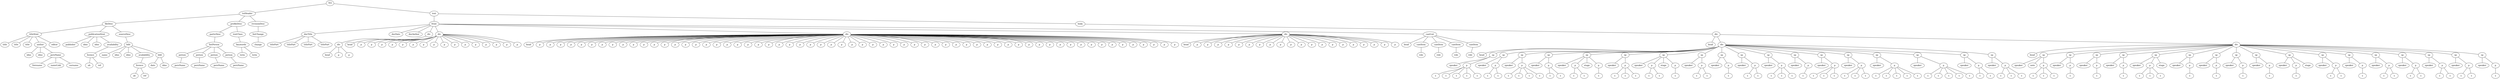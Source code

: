 graph Tree {
	"t0" [label = "TEI"];
	"t1" [label = "teiHeader"];
	"t2" [label = "fileDesc"];
	"t3" [label = "titleStmt"];
	"t4" [label = "title"];
	"t5" [label = "title"];
	"t6" [label = "title"];
	"t7" [label = "author"];
	"t8" [label = "idno"];
	"t9" [label = "idno"];
	"t10" [label = "persName"];
	"t11" [label = "forename"];
	"t12" [label = "nameLink"];
	"t13" [label = "surname"];
	"t14" [label = "editor"];
	"t15" [label = "publicationStmt"];
	"t16" [label = "publisher"];
	"t17" [label = "idno"];
	"t18" [label = "idno"];
	"t19" [label = "availability"];
	"t20" [label = "licence"];
	"t21" [label = "ab"];
	"t22" [label = "ref"];
	"t23" [label = "sourceDesc"];
	"t24" [label = "bibl"];
	"t25" [label = "name"];
	"t26" [label = "idno"];
	"t27" [label = "idno"];
	"t28" [label = "availability"];
	"t29" [label = "licence"];
	"t30" [label = "ab"];
	"t31" [label = "ref"];
	"t32" [label = "bibl"];
	"t33" [label = "date"];
	"t34" [label = "idno"];
	"t35" [label = "profileDesc"];
	"t36" [label = "particDesc"];
	"t37" [label = "listPerson"];
	"t38" [label = "person"];
	"t39" [label = "persName"];
	"t40" [label = "person"];
	"t41" [label = "persName"];
	"t42" [label = "person"];
	"t43" [label = "persName"];
	"t44" [label = "person"];
	"t45" [label = "persName"];
	"t46" [label = "textClass"];
	"t47" [label = "keywords"];
	"t48" [label = "term"];
	"t49" [label = "term"];
	"t50" [label = "revisionDesc"];
	"t51" [label = "listChange"];
	"t52" [label = "change"];
	"t53" [label = "text"];
	"t54" [label = "front"];
	"t55" [label = "docTitle"];
	"t56" [label = "titlePart"];
	"t57" [label = "titlePart"];
	"t58" [label = "titlePart"];
	"t59" [label = "titlePart"];
	"t60" [label = "docDate"];
	"t61" [label = "docAuthor"];
	"t62" [label = "div"];
	"t63" [label = "div"];
	"t64" [label = "head"];
	"t65" [label = "p"];
	"t66" [label = "p"];
	"t67" [label = "div"];
	"t68" [label = "head"];
	"t69" [label = "p"];
	"t70" [label = "p"];
	"t71" [label = "p"];
	"t72" [label = "p"];
	"t73" [label = "p"];
	"t74" [label = "p"];
	"t75" [label = "p"];
	"t76" [label = "p"];
	"t77" [label = "p"];
	"t78" [label = "p"];
	"t79" [label = "p"];
	"t80" [label = "p"];
	"t81" [label = "p"];
	"t82" [label = "p"];
	"t83" [label = "p"];
	"t84" [label = "p"];
	"t85" [label = "div"];
	"t86" [label = "head"];
	"t87" [label = "p"];
	"t88" [label = "p"];
	"t89" [label = "p"];
	"t90" [label = "p"];
	"t91" [label = "p"];
	"t92" [label = "p"];
	"t93" [label = "p"];
	"t94" [label = "p"];
	"t95" [label = "p"];
	"t96" [label = "p"];
	"t97" [label = "p"];
	"t98" [label = "p"];
	"t99" [label = "p"];
	"t100" [label = "p"];
	"t101" [label = "p"];
	"t102" [label = "p"];
	"t103" [label = "p"];
	"t104" [label = "p"];
	"t105" [label = "p"];
	"t106" [label = "p"];
	"t107" [label = "p"];
	"t108" [label = "p"];
	"t109" [label = "p"];
	"t110" [label = "p"];
	"t111" [label = "p"];
	"t112" [label = "p"];
	"t113" [label = "p"];
	"t114" [label = "p"];
	"t115" [label = "p"];
	"t116" [label = "p"];
	"t117" [label = "p"];
	"t118" [label = "p"];
	"t119" [label = "p"];
	"t120" [label = "p"];
	"t121" [label = "p"];
	"t122" [label = "p"];
	"t123" [label = "p"];
	"t124" [label = "p"];
	"t125" [label = "p"];
	"t126" [label = "p"];
	"t127" [label = "p"];
	"t128" [label = "p"];
	"t129" [label = "p"];
	"t130" [label = "p"];
	"t131" [label = "p"];
	"t132" [label = "p"];
	"t133" [label = "p"];
	"t134" [label = "p"];
	"t135" [label = "p"];
	"t136" [label = "p"];
	"t137" [label = "p"];
	"t138" [label = "p"];
	"t139" [label = "p"];
	"t140" [label = "p"];
	"t141" [label = "p"];
	"t142" [label = "p"];
	"t143" [label = "p"];
	"t144" [label = "p"];
	"t145" [label = "p"];
	"t146" [label = "p"];
	"t147" [label = "p"];
	"t148" [label = "p"];
	"t149" [label = "div"];
	"t150" [label = "head"];
	"t151" [label = "p"];
	"t152" [label = "p"];
	"t153" [label = "p"];
	"t154" [label = "p"];
	"t155" [label = "p"];
	"t156" [label = "p"];
	"t157" [label = "p"];
	"t158" [label = "p"];
	"t159" [label = "p"];
	"t160" [label = "p"];
	"t161" [label = "p"];
	"t162" [label = "p"];
	"t163" [label = "p"];
	"t164" [label = "p"];
	"t165" [label = "p"];
	"t166" [label = "p"];
	"t167" [label = "p"];
	"t168" [label = "p"];
	"t169" [label = "p"];
	"t170" [label = "p"];
	"t171" [label = "castList"];
	"t172" [label = "head"];
	"t173" [label = "castItem"];
	"t174" [label = "role"];
	"t175" [label = "castItem"];
	"t176" [label = "role"];
	"t177" [label = "castItem"];
	"t178" [label = "role"];
	"t179" [label = "castItem"];
	"t180" [label = "role"];
	"t181" [label = "body"];
	"t182" [label = "div"];
	"t183" [label = "head"];
	"t184" [label = "div"];
	"t185" [label = "head"];
	"t186" [label = "sp"];
	"t187" [label = "speaker"];
	"t188" [label = "p"];
	"t189" [label = "s"];
	"t190" [label = "s"];
	"t191" [label = "s"];
	"t192" [label = "s"];
	"t193" [label = "s"];
	"t194" [label = "sp"];
	"t195" [label = "speaker"];
	"t196" [label = "p"];
	"t197" [label = "s"];
	"t198" [label = "s"];
	"t199" [label = "sp"];
	"t200" [label = "speaker"];
	"t201" [label = "p"];
	"t202" [label = "s"];
	"t203" [label = "s"];
	"t204" [label = "s"];
	"t205" [label = "s"];
	"t206" [label = "sp"];
	"t207" [label = "speaker"];
	"t208" [label = "p"];
	"t209" [label = "s"];
	"t210" [label = "s"];
	"t211" [label = "sp"];
	"t212" [label = "speaker"];
	"t213" [label = "p"];
	"t214" [label = "s"];
	"t215" [label = "s"];
	"t216" [label = "stage"];
	"t217" [label = "p"];
	"t218" [label = "s"];
	"t219" [label = "sp"];
	"t220" [label = "speaker"];
	"t221" [label = "p"];
	"t222" [label = "s"];
	"t223" [label = "s"];
	"t224" [label = "s"];
	"t225" [label = "sp"];
	"t226" [label = "speaker"];
	"t227" [label = "p"];
	"t228" [label = "s"];
	"t229" [label = "s"];
	"t230" [label = "stage"];
	"t231" [label = "p"];
	"t232" [label = "s"];
	"t233" [label = "sp"];
	"t234" [label = "speaker"];
	"t235" [label = "p"];
	"t236" [label = "s"];
	"t237" [label = "s"];
	"t238" [label = "sp"];
	"t239" [label = "speaker"];
	"t240" [label = "p"];
	"t241" [label = "s"];
	"t242" [label = "sp"];
	"t243" [label = "speaker"];
	"t244" [label = "p"];
	"t245" [label = "s"];
	"t246" [label = "s"];
	"t247" [label = "sp"];
	"t248" [label = "speaker"];
	"t249" [label = "p"];
	"t250" [label = "s"];
	"t251" [label = "s"];
	"t252" [label = "s"];
	"t253" [label = "sp"];
	"t254" [label = "speaker"];
	"t255" [label = "p"];
	"t256" [label = "s"];
	"t257" [label = "sp"];
	"t258" [label = "speaker"];
	"t259" [label = "p"];
	"t260" [label = "s"];
	"t261" [label = "s"];
	"t262" [label = "s"];
	"t263" [label = "sp"];
	"t264" [label = "speaker"];
	"t265" [label = "p"];
	"t266" [label = "s"];
	"t267" [label = "s"];
	"t268" [label = "s"];
	"t269" [label = "sp"];
	"t270" [label = "speaker"];
	"t271" [label = "p"];
	"t272" [label = "s"];
	"t273" [label = "s"];
	"t274" [label = "s"];
	"t275" [label = "s"];
	"t276" [label = "s"];
	"t277" [label = "sp"];
	"t278" [label = "speaker"];
	"t279" [label = "p"];
	"t280" [label = "s"];
	"t281" [label = "s"];
	"t282" [label = "s"];
	"t283" [label = "s"];
	"t284" [label = "s"];
	"t285" [label = "sp"];
	"t286" [label = "speaker"];
	"t287" [label = "p"];
	"t288" [label = "s"];
	"t289" [label = "s"];
	"t290" [label = "sp"];
	"t291" [label = "speaker"];
	"t292" [label = "p"];
	"t293" [label = "s"];
	"t294" [label = "s"];
	"t295" [label = "s"];
	"t296" [label = "div"];
	"t297" [label = "head"];
	"t298" [label = "sp"];
	"t299" [label = "speaker"];
	"t300" [label = "note"];
	"t301" [label = "p"];
	"t302" [label = "s"];
	"t303" [label = "s"];
	"t304" [label = "s"];
	"t305" [label = "sp"];
	"t306" [label = "speaker"];
	"t307" [label = "p"];
	"t308" [label = "s"];
	"t309" [label = "sp"];
	"t310" [label = "speaker"];
	"t311" [label = "p"];
	"t312" [label = "s"];
	"t313" [label = "sp"];
	"t314" [label = "speaker"];
	"t315" [label = "p"];
	"t316" [label = "s"];
	"t317" [label = "sp"];
	"t318" [label = "speaker"];
	"t319" [label = "p"];
	"t320" [label = "s"];
	"t321" [label = "s"];
	"t322" [label = "s"];
	"t323" [label = "stage"];
	"t324" [label = "sp"];
	"t325" [label = "speaker"];
	"t326" [label = "p"];
	"t327" [label = "s"];
	"t328" [label = "sp"];
	"t329" [label = "speaker"];
	"t330" [label = "p"];
	"t331" [label = "s"];
	"t332" [label = "sp"];
	"t333" [label = "speaker"];
	"t334" [label = "p"];
	"t335" [label = "s"];
	"t336" [label = "sp"];
	"t337" [label = "speaker"];
	"t338" [label = "p"];
	"t339" [label = "s"];
	"t340" [label = "sp"];
	"t341" [label = "speaker"];
	"t342" [label = "p"];
	"t343" [label = "s"];
	"t344" [label = "stage"];
	"t345" [label = "sp"];
	"t346" [label = "speaker"];
	"t347" [label = "p"];
	"t348" [label = "s"];
	"t349" [label = "s"];
	"t350" [label = "sp"];
	"t351" [label = "speaker"];
	"t352" [label = "p"];
	"t353" [label = "s"];
	"t354" [label = "sp"];
	"t355" [label = "speaker"];
	"t356" [label = "p"];
	"t357" [label = "s"];
	"t358" [label = "s"];
	"t359" [label = "sp"];
	"t360" [label = "speaker"];
	"t361" [label = "p"];
	"t362" [label = "s"];
	"t363" [label = "s"];
	"t364" [label = "sp"];
	"t365" [label = "speaker"];
	"t366" [label = "p"];
	"t367" [label = "s"];
	"t368" [label = "s"];
	"t369" [label = "sp"];
	"t370" [label = "speaker"];
	"t371" [label = "p"];
	"t372" [label = "s"];
	"t373" [label = "s"];
	"t374" [label = "sp"];
	"t375" [label = "speaker"];
	"t376" [label = "p"];
	"t377" [label = "s"];
	"t0" -- "t1";
	"t1" -- "t2";
	"t2" -- "t3";
	"t3" -- "t4";
	"t3" -- "t5";
	"t3" -- "t6";
	"t3" -- "t7";
	"t7" -- "t8";
	"t7" -- "t9";
	"t7" -- "t10";
	"t10" -- "t11";
	"t10" -- "t12";
	"t10" -- "t13";
	"t3" -- "t14";
	"t2" -- "t15";
	"t15" -- "t16";
	"t15" -- "t17";
	"t15" -- "t18";
	"t15" -- "t19";
	"t19" -- "t20";
	"t20" -- "t21";
	"t20" -- "t22";
	"t2" -- "t23";
	"t23" -- "t24";
	"t24" -- "t25";
	"t24" -- "t26";
	"t24" -- "t27";
	"t24" -- "t28";
	"t28" -- "t29";
	"t29" -- "t30";
	"t29" -- "t31";
	"t24" -- "t32";
	"t32" -- "t33";
	"t32" -- "t34";
	"t1" -- "t35";
	"t35" -- "t36";
	"t36" -- "t37";
	"t37" -- "t38";
	"t38" -- "t39";
	"t37" -- "t40";
	"t40" -- "t41";
	"t37" -- "t42";
	"t42" -- "t43";
	"t37" -- "t44";
	"t44" -- "t45";
	"t35" -- "t46";
	"t46" -- "t47";
	"t47" -- "t48";
	"t47" -- "t49";
	"t1" -- "t50";
	"t50" -- "t51";
	"t51" -- "t52";
	"t0" -- "t53";
	"t53" -- "t54";
	"t54" -- "t55";
	"t55" -- "t56";
	"t55" -- "t57";
	"t55" -- "t58";
	"t55" -- "t59";
	"t54" -- "t60";
	"t54" -- "t61";
	"t54" -- "t62";
	"t62" -- "t63";
	"t63" -- "t64";
	"t63" -- "t65";
	"t63" -- "t66";
	"t54" -- "t67";
	"t67" -- "t68";
	"t67" -- "t69";
	"t67" -- "t70";
	"t67" -- "t71";
	"t67" -- "t72";
	"t67" -- "t73";
	"t67" -- "t74";
	"t67" -- "t75";
	"t67" -- "t76";
	"t67" -- "t77";
	"t67" -- "t78";
	"t67" -- "t79";
	"t67" -- "t80";
	"t67" -- "t81";
	"t67" -- "t82";
	"t67" -- "t83";
	"t67" -- "t84";
	"t54" -- "t85";
	"t85" -- "t86";
	"t85" -- "t87";
	"t85" -- "t88";
	"t85" -- "t89";
	"t85" -- "t90";
	"t85" -- "t91";
	"t85" -- "t92";
	"t85" -- "t93";
	"t85" -- "t94";
	"t85" -- "t95";
	"t85" -- "t96";
	"t85" -- "t97";
	"t85" -- "t98";
	"t85" -- "t99";
	"t85" -- "t100";
	"t85" -- "t101";
	"t85" -- "t102";
	"t85" -- "t103";
	"t85" -- "t104";
	"t85" -- "t105";
	"t85" -- "t106";
	"t85" -- "t107";
	"t85" -- "t108";
	"t85" -- "t109";
	"t85" -- "t110";
	"t85" -- "t111";
	"t85" -- "t112";
	"t85" -- "t113";
	"t85" -- "t114";
	"t85" -- "t115";
	"t85" -- "t116";
	"t85" -- "t117";
	"t85" -- "t118";
	"t85" -- "t119";
	"t85" -- "t120";
	"t85" -- "t121";
	"t85" -- "t122";
	"t85" -- "t123";
	"t85" -- "t124";
	"t85" -- "t125";
	"t85" -- "t126";
	"t85" -- "t127";
	"t85" -- "t128";
	"t85" -- "t129";
	"t85" -- "t130";
	"t85" -- "t131";
	"t85" -- "t132";
	"t85" -- "t133";
	"t85" -- "t134";
	"t85" -- "t135";
	"t85" -- "t136";
	"t85" -- "t137";
	"t85" -- "t138";
	"t85" -- "t139";
	"t85" -- "t140";
	"t85" -- "t141";
	"t85" -- "t142";
	"t85" -- "t143";
	"t85" -- "t144";
	"t85" -- "t145";
	"t85" -- "t146";
	"t85" -- "t147";
	"t85" -- "t148";
	"t54" -- "t149";
	"t149" -- "t150";
	"t149" -- "t151";
	"t149" -- "t152";
	"t149" -- "t153";
	"t149" -- "t154";
	"t149" -- "t155";
	"t149" -- "t156";
	"t149" -- "t157";
	"t149" -- "t158";
	"t149" -- "t159";
	"t149" -- "t160";
	"t149" -- "t161";
	"t149" -- "t162";
	"t149" -- "t163";
	"t149" -- "t164";
	"t149" -- "t165";
	"t149" -- "t166";
	"t149" -- "t167";
	"t149" -- "t168";
	"t149" -- "t169";
	"t149" -- "t170";
	"t54" -- "t171";
	"t171" -- "t172";
	"t171" -- "t173";
	"t173" -- "t174";
	"t171" -- "t175";
	"t175" -- "t176";
	"t171" -- "t177";
	"t177" -- "t178";
	"t171" -- "t179";
	"t179" -- "t180";
	"t53" -- "t181";
	"t181" -- "t182";
	"t182" -- "t183";
	"t182" -- "t184";
	"t184" -- "t185";
	"t184" -- "t186";
	"t186" -- "t187";
	"t186" -- "t188";
	"t188" -- "t189";
	"t188" -- "t190";
	"t188" -- "t191";
	"t188" -- "t192";
	"t188" -- "t193";
	"t184" -- "t194";
	"t194" -- "t195";
	"t194" -- "t196";
	"t196" -- "t197";
	"t196" -- "t198";
	"t184" -- "t199";
	"t199" -- "t200";
	"t199" -- "t201";
	"t201" -- "t202";
	"t201" -- "t203";
	"t201" -- "t204";
	"t201" -- "t205";
	"t184" -- "t206";
	"t206" -- "t207";
	"t206" -- "t208";
	"t208" -- "t209";
	"t208" -- "t210";
	"t184" -- "t211";
	"t211" -- "t212";
	"t211" -- "t213";
	"t213" -- "t214";
	"t213" -- "t215";
	"t211" -- "t216";
	"t211" -- "t217";
	"t217" -- "t218";
	"t184" -- "t219";
	"t219" -- "t220";
	"t219" -- "t221";
	"t221" -- "t222";
	"t221" -- "t223";
	"t221" -- "t224";
	"t184" -- "t225";
	"t225" -- "t226";
	"t225" -- "t227";
	"t227" -- "t228";
	"t227" -- "t229";
	"t225" -- "t230";
	"t225" -- "t231";
	"t231" -- "t232";
	"t184" -- "t233";
	"t233" -- "t234";
	"t233" -- "t235";
	"t235" -- "t236";
	"t235" -- "t237";
	"t184" -- "t238";
	"t238" -- "t239";
	"t238" -- "t240";
	"t240" -- "t241";
	"t184" -- "t242";
	"t242" -- "t243";
	"t242" -- "t244";
	"t244" -- "t245";
	"t244" -- "t246";
	"t184" -- "t247";
	"t247" -- "t248";
	"t247" -- "t249";
	"t249" -- "t250";
	"t249" -- "t251";
	"t249" -- "t252";
	"t184" -- "t253";
	"t253" -- "t254";
	"t253" -- "t255";
	"t255" -- "t256";
	"t184" -- "t257";
	"t257" -- "t258";
	"t257" -- "t259";
	"t259" -- "t260";
	"t259" -- "t261";
	"t259" -- "t262";
	"t184" -- "t263";
	"t263" -- "t264";
	"t263" -- "t265";
	"t265" -- "t266";
	"t265" -- "t267";
	"t265" -- "t268";
	"t184" -- "t269";
	"t269" -- "t270";
	"t269" -- "t271";
	"t271" -- "t272";
	"t271" -- "t273";
	"t271" -- "t274";
	"t271" -- "t275";
	"t271" -- "t276";
	"t184" -- "t277";
	"t277" -- "t278";
	"t277" -- "t279";
	"t279" -- "t280";
	"t279" -- "t281";
	"t279" -- "t282";
	"t279" -- "t283";
	"t279" -- "t284";
	"t184" -- "t285";
	"t285" -- "t286";
	"t285" -- "t287";
	"t287" -- "t288";
	"t287" -- "t289";
	"t184" -- "t290";
	"t290" -- "t291";
	"t290" -- "t292";
	"t292" -- "t293";
	"t292" -- "t294";
	"t292" -- "t295";
	"t182" -- "t296";
	"t296" -- "t297";
	"t296" -- "t298";
	"t298" -- "t299";
	"t298" -- "t300";
	"t298" -- "t301";
	"t301" -- "t302";
	"t301" -- "t303";
	"t301" -- "t304";
	"t296" -- "t305";
	"t305" -- "t306";
	"t305" -- "t307";
	"t307" -- "t308";
	"t296" -- "t309";
	"t309" -- "t310";
	"t309" -- "t311";
	"t311" -- "t312";
	"t296" -- "t313";
	"t313" -- "t314";
	"t313" -- "t315";
	"t315" -- "t316";
	"t296" -- "t317";
	"t317" -- "t318";
	"t317" -- "t319";
	"t319" -- "t320";
	"t319" -- "t321";
	"t319" -- "t322";
	"t317" -- "t323";
	"t296" -- "t324";
	"t324" -- "t325";
	"t324" -- "t326";
	"t326" -- "t327";
	"t296" -- "t328";
	"t328" -- "t329";
	"t328" -- "t330";
	"t330" -- "t331";
	"t296" -- "t332";
	"t332" -- "t333";
	"t332" -- "t334";
	"t334" -- "t335";
	"t296" -- "t336";
	"t336" -- "t337";
	"t336" -- "t338";
	"t338" -- "t339";
	"t296" -- "t340";
	"t340" -- "t341";
	"t340" -- "t342";
	"t342" -- "t343";
	"t340" -- "t344";
	"t296" -- "t345";
	"t345" -- "t346";
	"t345" -- "t347";
	"t347" -- "t348";
	"t347" -- "t349";
	"t296" -- "t350";
	"t350" -- "t351";
	"t350" -- "t352";
	"t352" -- "t353";
	"t296" -- "t354";
	"t354" -- "t355";
	"t354" -- "t356";
	"t356" -- "t357";
	"t356" -- "t358";
	"t296" -- "t359";
	"t359" -- "t360";
	"t359" -- "t361";
	"t361" -- "t362";
	"t361" -- "t363";
	"t296" -- "t364";
	"t364" -- "t365";
	"t364" -- "t366";
	"t366" -- "t367";
	"t366" -- "t368";
	"t296" -- "t369";
	"t369" -- "t370";
	"t369" -- "t371";
	"t371" -- "t372";
	"t371" -- "t373";
	"t296" -- "t374";
	"t374" -- "t375";
	"t374" -- "t376";
	"t376" -- "t377";
}
